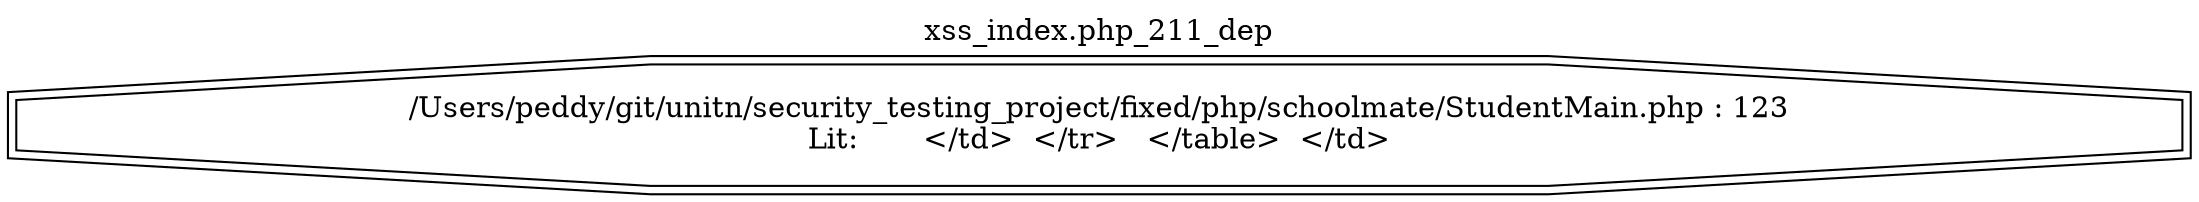 digraph cfg {
  label="xss_index.php_211_dep";
  labelloc=t;
  n1 [shape=doubleoctagon, label="/Users/peddy/git/unitn/security_testing_project/fixed/php/schoolmate/StudentMain.php : 123\nLit:       </td>	</tr>   </table>  </td>\n"];
}
